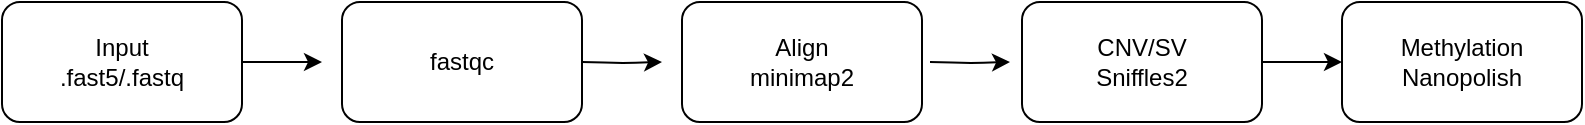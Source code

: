 <mxfile version="24.5.4" type="github">
  <diagram id="C5RBs43oDa-KdzZeNtuy" name="Page-1">
    <mxGraphModel dx="906" dy="631" grid="1" gridSize="10" guides="1" tooltips="1" connect="1" arrows="1" fold="1" page="1" pageScale="1" pageWidth="827" pageHeight="1169" math="0" shadow="0">
      <root>
        <mxCell id="WIyWlLk6GJQsqaUBKTNV-0" />
        <mxCell id="WIyWlLk6GJQsqaUBKTNV-1" parent="WIyWlLk6GJQsqaUBKTNV-0" />
        <mxCell id="T_ZoQTTc3kzyoSvQndt8-2" value="" style="edgeStyle=orthogonalEdgeStyle;orthogonalLoop=1;jettySize=auto;html=1;" parent="WIyWlLk6GJQsqaUBKTNV-1" source="T_ZoQTTc3kzyoSvQndt8-0" edge="1">
          <mxGeometry relative="1" as="geometry">
            <mxPoint x="170" y="246" as="targetPoint" />
          </mxGeometry>
        </mxCell>
        <mxCell id="T_ZoQTTc3kzyoSvQndt8-0" value="Input&lt;div&gt;.fast5/.fastq&lt;/div&gt;" style="rounded=1;whiteSpace=wrap;html=1;fillColor=none;" parent="WIyWlLk6GJQsqaUBKTNV-1" vertex="1">
          <mxGeometry x="10" y="216" width="120" height="60" as="geometry" />
        </mxCell>
        <mxCell id="T_ZoQTTc3kzyoSvQndt8-4" value="Align&lt;div&gt;minimap2&lt;/div&gt;" style="rounded=1;whiteSpace=wrap;html=1;fillColor=none;" parent="WIyWlLk6GJQsqaUBKTNV-1" vertex="1">
          <mxGeometry x="350" y="216" width="120" height="60" as="geometry" />
        </mxCell>
        <mxCell id="T_ZoQTTc3kzyoSvQndt8-8" value="" style="edgeStyle=orthogonalEdgeStyle;orthogonalLoop=1;jettySize=auto;html=1;" parent="WIyWlLk6GJQsqaUBKTNV-1" source="T_ZoQTTc3kzyoSvQndt8-5" target="T_ZoQTTc3kzyoSvQndt8-7" edge="1">
          <mxGeometry relative="1" as="geometry" />
        </mxCell>
        <mxCell id="T_ZoQTTc3kzyoSvQndt8-5" value="CNV/SV&lt;div&gt;Sniffles2&lt;/div&gt;" style="rounded=1;whiteSpace=wrap;html=1;fillColor=none;" parent="WIyWlLk6GJQsqaUBKTNV-1" vertex="1">
          <mxGeometry x="520" y="216" width="120" height="60" as="geometry" />
        </mxCell>
        <mxCell id="T_ZoQTTc3kzyoSvQndt8-7" value="Methylation&lt;div&gt;Nanopolish&lt;/div&gt;" style="whiteSpace=wrap;html=1;fillColor=none;rounded=1;" parent="WIyWlLk6GJQsqaUBKTNV-1" vertex="1">
          <mxGeometry x="680" y="216" width="120" height="60" as="geometry" />
        </mxCell>
        <mxCell id="T_ZoQTTc3kzyoSvQndt8-13" value="" style="edgeStyle=orthogonalEdgeStyle;orthogonalLoop=1;jettySize=auto;html=1;" parent="WIyWlLk6GJQsqaUBKTNV-1" edge="1">
          <mxGeometry relative="1" as="geometry">
            <mxPoint x="300" y="246" as="sourcePoint" />
            <mxPoint x="340" y="246" as="targetPoint" />
          </mxGeometry>
        </mxCell>
        <mxCell id="T_ZoQTTc3kzyoSvQndt8-15" value="" style="edgeStyle=orthogonalEdgeStyle;orthogonalLoop=1;jettySize=auto;html=1;" parent="WIyWlLk6GJQsqaUBKTNV-1" edge="1">
          <mxGeometry relative="1" as="geometry">
            <mxPoint x="474" y="246" as="sourcePoint" />
            <mxPoint x="514" y="246" as="targetPoint" />
          </mxGeometry>
        </mxCell>
        <mxCell id="uzs9F12Ixemkh-am3qnI-1" value="fastqc" style="rounded=1;whiteSpace=wrap;html=1;fillColor=none;" vertex="1" parent="WIyWlLk6GJQsqaUBKTNV-1">
          <mxGeometry x="180" y="216" width="120" height="60" as="geometry" />
        </mxCell>
      </root>
    </mxGraphModel>
  </diagram>
</mxfile>
